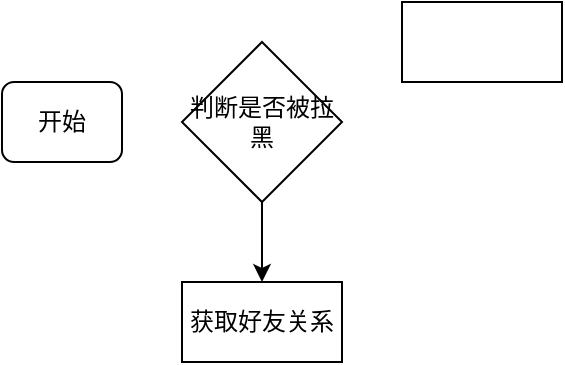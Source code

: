 <mxfile version="20.8.21" type="github">
  <diagram name="第 1 页" id="iU1wJHz4QzBjbuXra4Fh">
    <mxGraphModel dx="1026" dy="575" grid="1" gridSize="10" guides="1" tooltips="1" connect="1" arrows="1" fold="1" page="1" pageScale="1" pageWidth="2336" pageHeight="1654" math="0" shadow="0">
      <root>
        <mxCell id="0" />
        <mxCell id="1" parent="0" />
        <mxCell id="q22GGok8pYyb7Tllb0Tu-1" value="开始" style="rounded=1;whiteSpace=wrap;html=1;" vertex="1" parent="1">
          <mxGeometry x="80" y="270" width="60" height="40" as="geometry" />
        </mxCell>
        <mxCell id="q22GGok8pYyb7Tllb0Tu-2" value="" style="rounded=0;whiteSpace=wrap;html=1;" vertex="1" parent="1">
          <mxGeometry x="280" y="230" width="80" height="40" as="geometry" />
        </mxCell>
        <mxCell id="q22GGok8pYyb7Tllb0Tu-6" style="edgeStyle=orthogonalEdgeStyle;rounded=0;orthogonalLoop=1;jettySize=auto;html=1;entryX=0.5;entryY=0;entryDx=0;entryDy=0;" edge="1" parent="1" source="q22GGok8pYyb7Tllb0Tu-4" target="q22GGok8pYyb7Tllb0Tu-5">
          <mxGeometry relative="1" as="geometry" />
        </mxCell>
        <mxCell id="q22GGok8pYyb7Tllb0Tu-4" value="判断是否被拉黑" style="rhombus;whiteSpace=wrap;html=1;" vertex="1" parent="1">
          <mxGeometry x="170" y="250" width="80" height="80" as="geometry" />
        </mxCell>
        <mxCell id="q22GGok8pYyb7Tllb0Tu-5" value="获取好友关系" style="rounded=0;whiteSpace=wrap;html=1;" vertex="1" parent="1">
          <mxGeometry x="170" y="370" width="80" height="40" as="geometry" />
        </mxCell>
      </root>
    </mxGraphModel>
  </diagram>
</mxfile>
